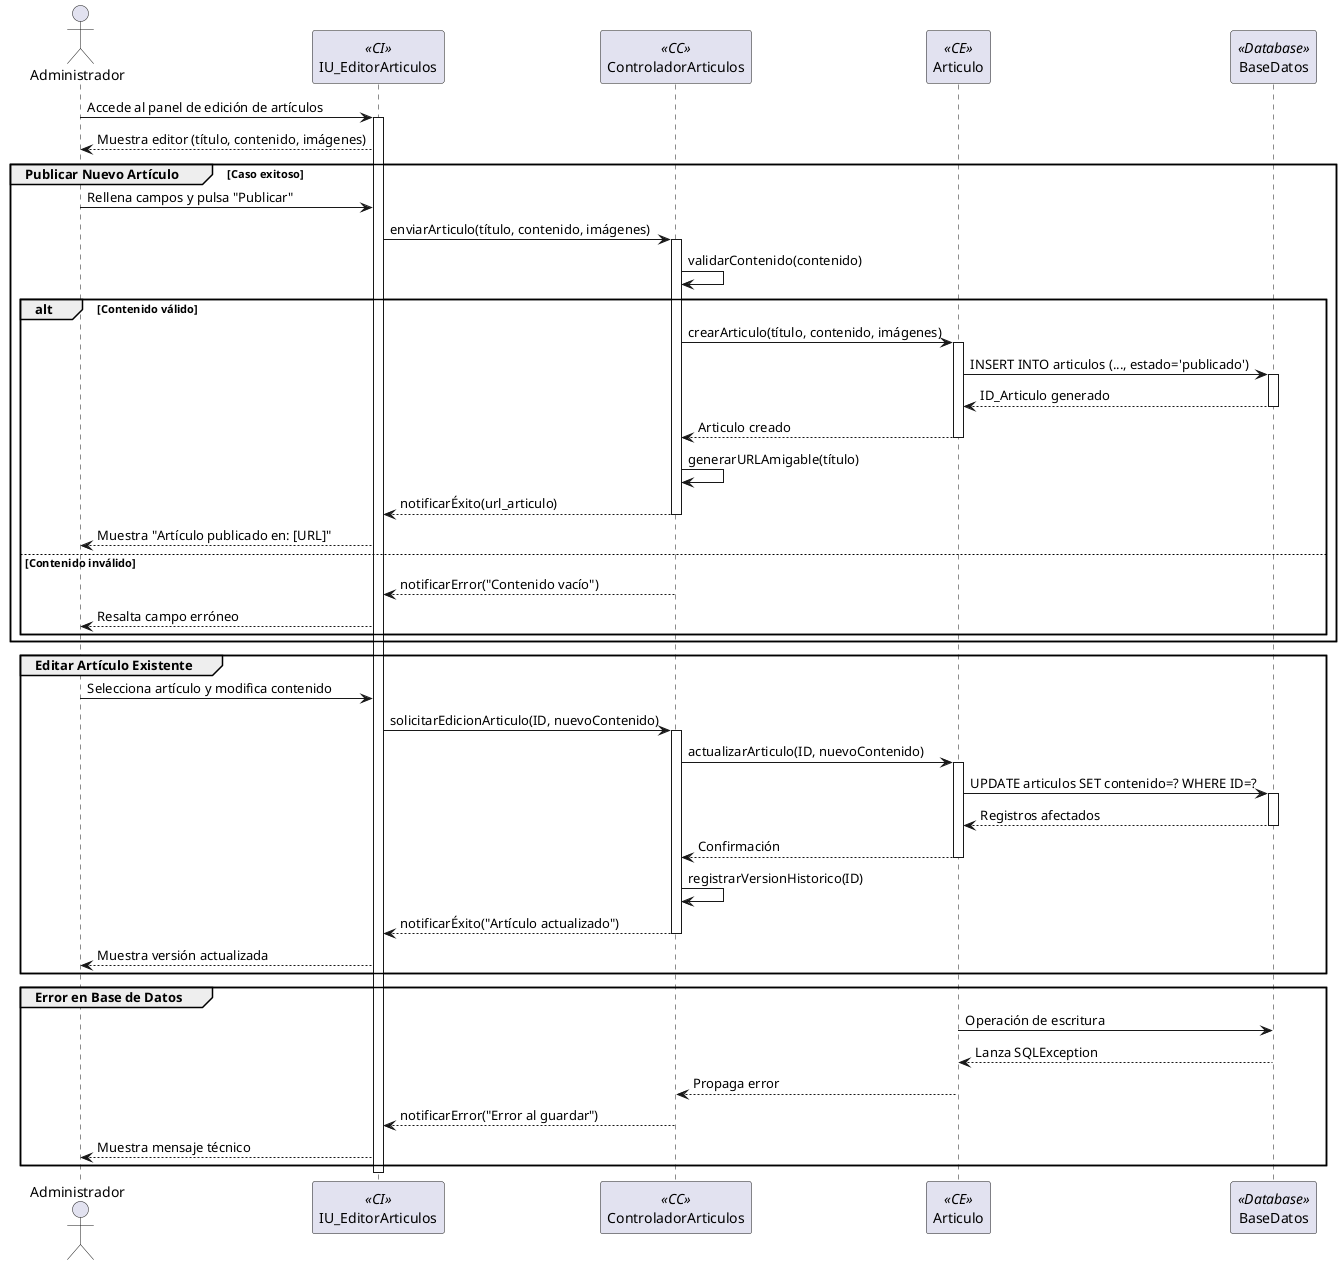 @startuml
actor Administrador
participant "IU_EditorArticulos" as Interfaz <<CI>>
participant "ControladorArticulos" as Controlador <<CC>>
participant "Articulo" as Entidad <<CE>>
participant "BaseDatos" as BD <<Database>>

Administrador -> Interfaz: Accede al panel de edición de artículos
activate Interfaz
Interfaz --> Administrador: Muestra editor (título, contenido, imágenes)

group Publicar Nuevo Artículo [Caso exitoso]
  Administrador -> Interfaz: Rellena campos y pulsa "Publicar"
  Interfaz -> Controlador: enviarArticulo(título, contenido, imágenes)
  activate Controlador

  Controlador -> Controlador: validarContenido(contenido)
  alt Contenido válido
    Controlador -> Entidad: crearArticulo(título, contenido, imágenes)
    activate Entidad
    Entidad -> BD: INSERT INTO articulos (..., estado='publicado')
    activate BD
    BD --> Entidad: ID_Articulo generado
    deactivate BD
    Entidad --> Controlador: Articulo creado
    deactivate Entidad

    Controlador -> Controlador: generarURLAmigable(título)
    Controlador --> Interfaz: notificarÉxito(url_articulo)
    deactivate Controlador
    Interfaz --> Administrador: Muestra "Artículo publicado en: [URL]"
  else Contenido inválido
    Controlador --> Interfaz: notificarError("Contenido vacío")
    deactivate Controlador
    Interfaz --> Administrador: Resalta campo erróneo
  end
end

group Editar Artículo Existente
  Administrador -> Interfaz: Selecciona artículo y modifica contenido
  Interfaz -> Controlador: solicitarEdicionArticulo(ID, nuevoContenido)
  activate Controlador

  Controlador -> Entidad: actualizarArticulo(ID, nuevoContenido)
  activate Entidad
  Entidad -> BD: UPDATE articulos SET contenido=? WHERE ID=?
  activate BD
  BD --> Entidad: Registros afectados
  deactivate BD
  Entidad --> Controlador: Confirmación
  deactivate Entidad

  Controlador -> Controlador: registrarVersionHistorico(ID)
  Controlador --> Interfaz: notificarÉxito("Artículo actualizado")
  deactivate Controlador
  Interfaz --> Administrador: Muestra versión actualizada
end

group Error en Base de Datos
  Entidad -> BD: Operación de escritura
  BD --> Entidad: Lanza SQLException
  Entidad --> Controlador: Propaga error
  Controlador --> Interfaz: notificarError("Error al guardar")
  Interfaz --> Administrador: Muestra mensaje técnico
end

deactivate Interfaz
@enduml